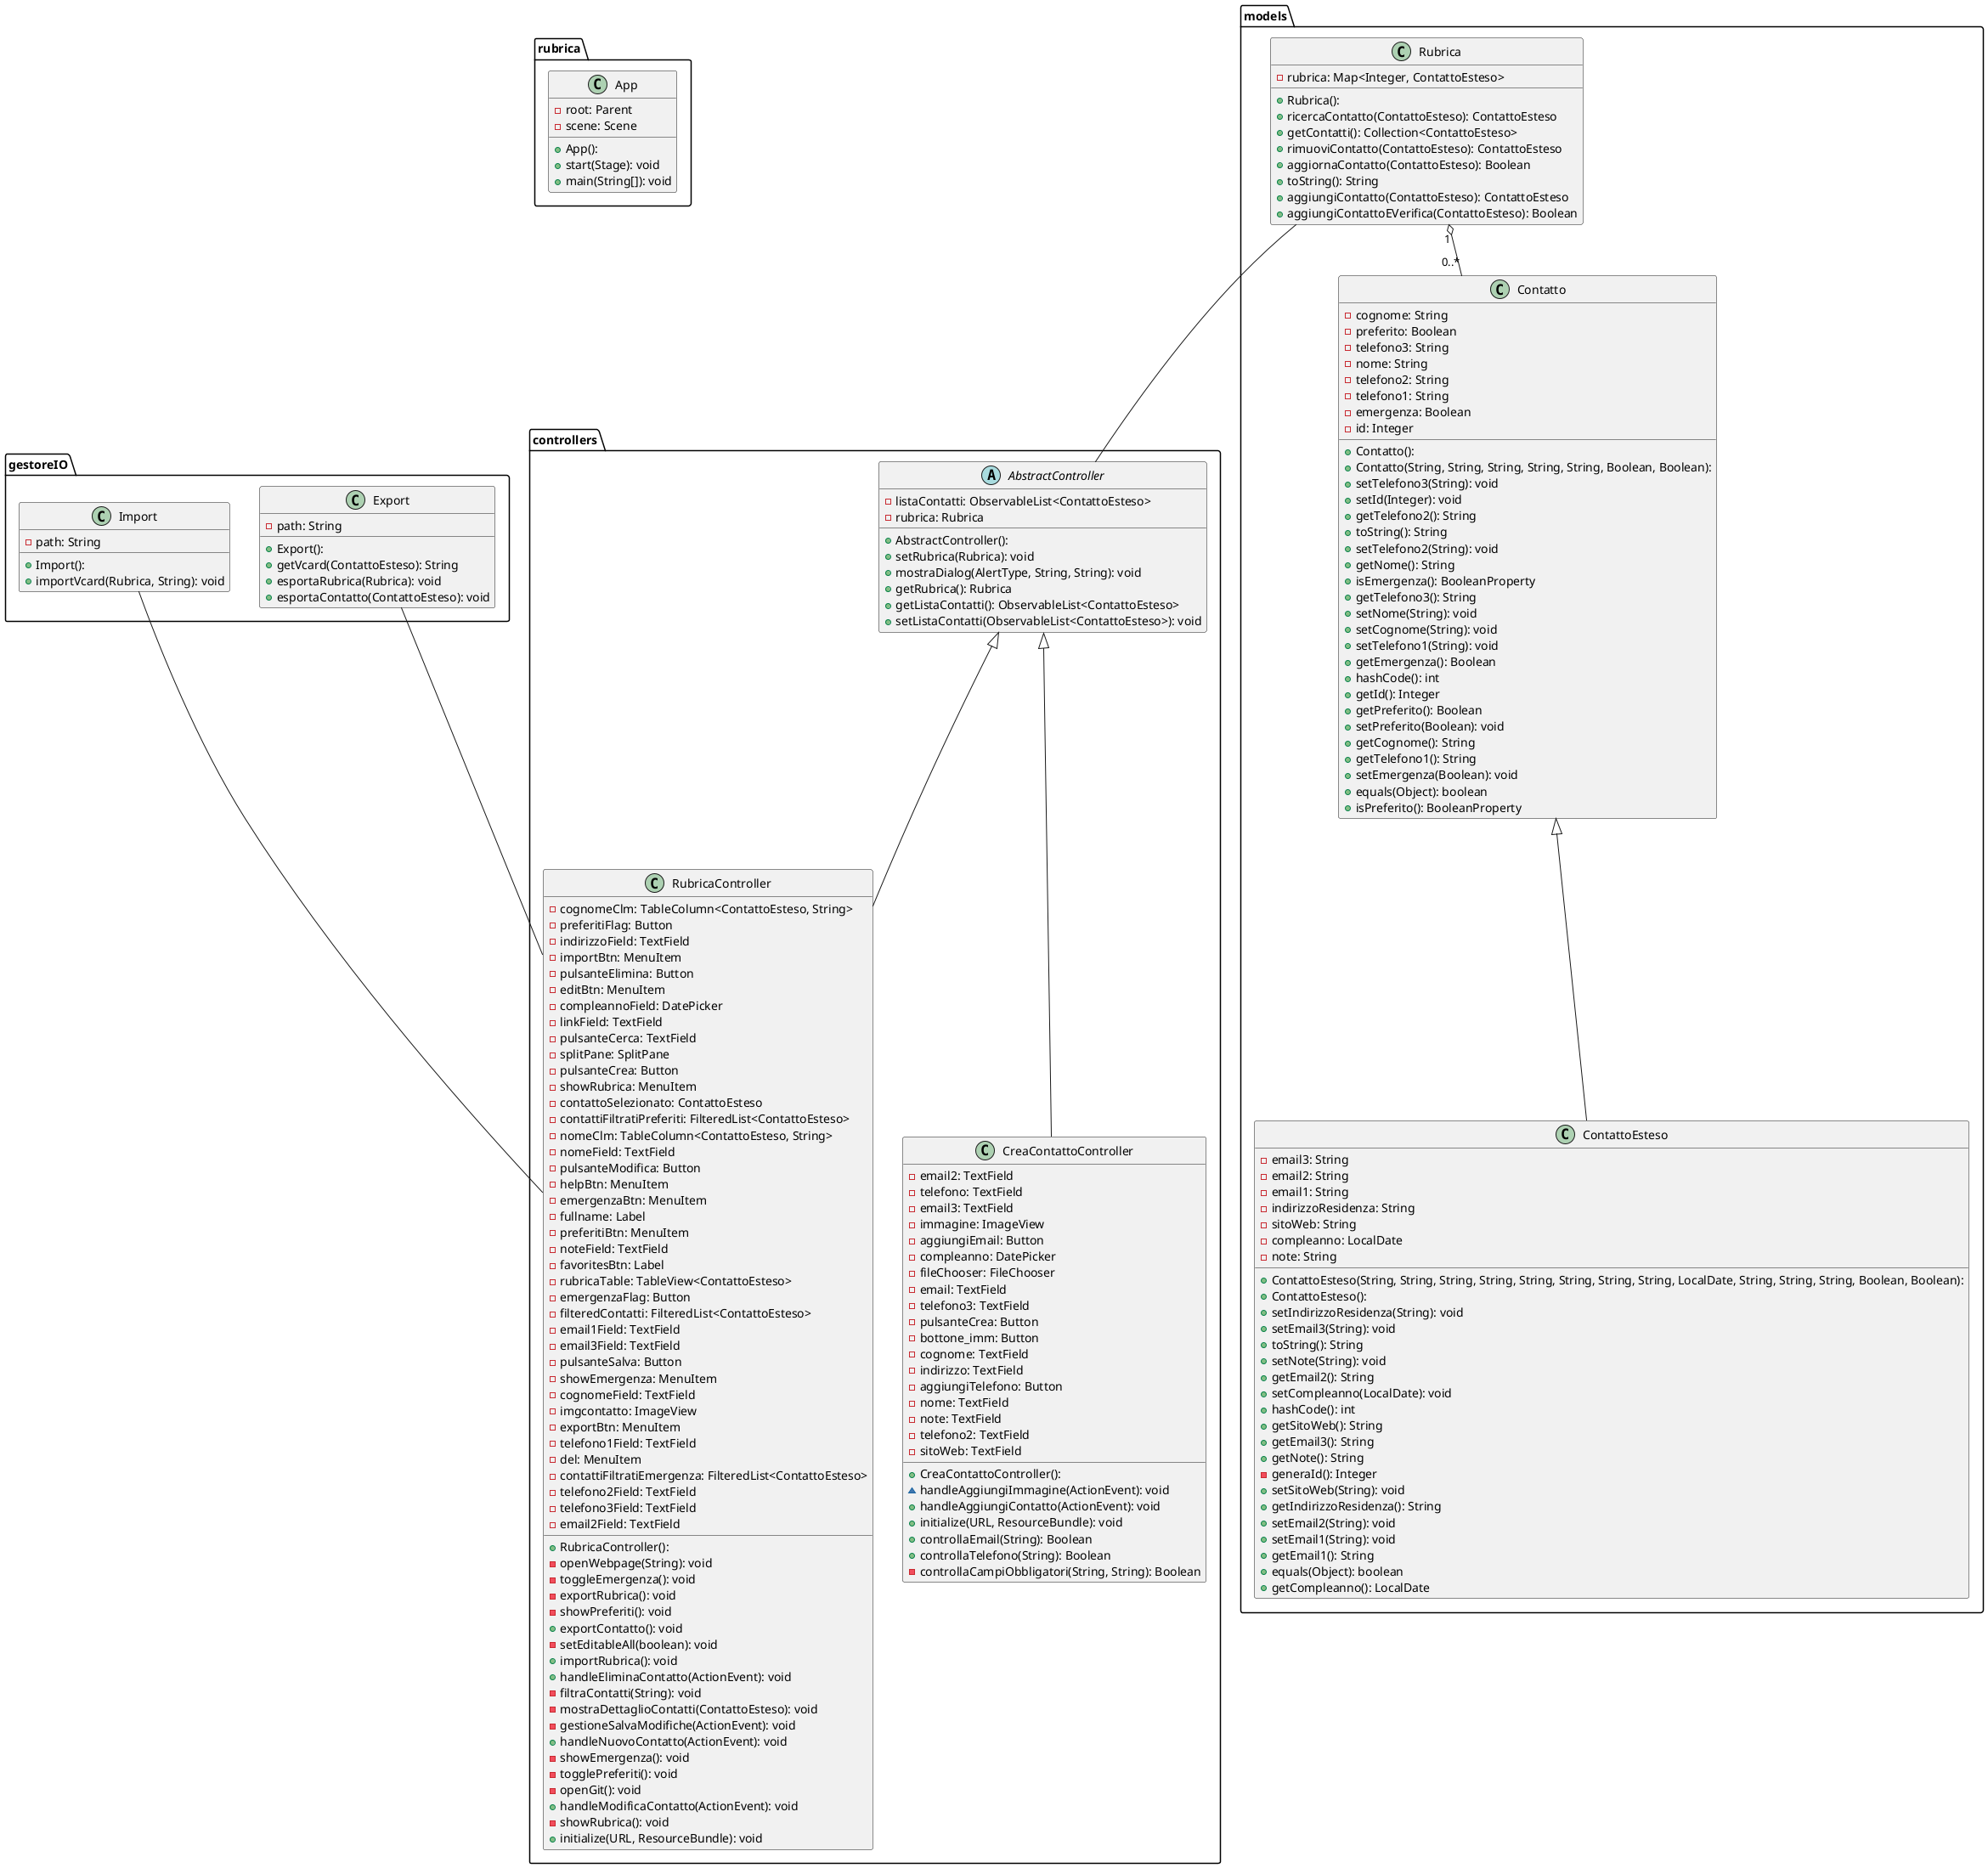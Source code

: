 @startuml

package rubrica {
class App {
  + App():
  - root: Parent
  - scene: Scene
  + start(Stage): void
  + main(String[]): void
}
}

package controllers {
 abstract class AbstractController {
  + AbstractController():
  - listaContatti: ObservableList<ContattoEsteso>
  - rubrica: Rubrica
  + setRubrica(Rubrica): void
  + mostraDialog(AlertType, String, String): void
  + getRubrica(): Rubrica
  + getListaContatti(): ObservableList<ContattoEsteso>
  + setListaContatti(ObservableList<ContattoEsteso>): void
}

class CreaContattoController {
  + CreaContattoController():
  - email2: TextField
  - telefono: TextField
  - email3: TextField
  - immagine: ImageView
  - aggiungiEmail: Button
  - compleanno: DatePicker
  - fileChooser: FileChooser
  - email: TextField
  - telefono3: TextField
  - pulsanteCrea: Button
  - bottone_imm: Button
  - cognome: TextField
  - indirizzo: TextField
  - aggiungiTelefono: Button
  - nome: TextField
  - note: TextField
  - telefono2: TextField
  - sitoWeb: TextField
  ~ handleAggiungiImmagine(ActionEvent): void
  + handleAggiungiContatto(ActionEvent): void
  + initialize(URL, ResourceBundle): void
  + controllaEmail(String): Boolean
  + controllaTelefono(String): Boolean
  - controllaCampiObbligatori(String, String): Boolean
}
class RubricaController {
  + RubricaController():
  - cognomeClm: TableColumn<ContattoEsteso, String>
  - preferitiFlag: Button
  - indirizzoField: TextField
  - importBtn: MenuItem
  - pulsanteElimina: Button
  - editBtn: MenuItem
  - compleannoField: DatePicker
  - linkField: TextField
  - pulsanteCerca: TextField
  - splitPane: SplitPane
  - pulsanteCrea: Button
  - showRubrica: MenuItem
  - contattoSelezionato: ContattoEsteso
  - contattiFiltratiPreferiti: FilteredList<ContattoEsteso>
  - nomeClm: TableColumn<ContattoEsteso, String>
  - nomeField: TextField
  - pulsanteModifica: Button
  - helpBtn: MenuItem
  - emergenzaBtn: MenuItem
  - fullname: Label
  - preferitiBtn: MenuItem
  - noteField: TextField
  - favoritesBtn: Label
  - rubricaTable: TableView<ContattoEsteso>
  - emergenzaFlag: Button
  - filteredContatti: FilteredList<ContattoEsteso>
  - email1Field: TextField
  - email3Field: TextField
  - pulsanteSalva: Button
  - showEmergenza: MenuItem
  - cognomeField: TextField
  - imgcontatto: ImageView
  - exportBtn: MenuItem
  - telefono1Field: TextField
  - del: MenuItem
  - contattiFiltratiEmergenza: FilteredList<ContattoEsteso>
  - telefono2Field: TextField
  - telefono3Field: TextField
  - email2Field: TextField
  - openWebpage(String): void
  - toggleEmergenza(): void
  - exportRubrica(): void
  - showPreferiti(): void
  + exportContatto(): void
  - setEditableAll(boolean): void
  + importRubrica(): void
  + handleEliminaContatto(ActionEvent): void
  - filtraContatti(String): void
  - mostraDettaglioContatti(ContattoEsteso): void
  - gestioneSalvaModifiche(ActionEvent): void
  + handleNuovoContatto(ActionEvent): void
  - showEmergenza(): void
  - togglePreferiti(): void
  - openGit(): void
  + handleModificaContatto(ActionEvent): void
  - showRubrica(): void
  + initialize(URL, ResourceBundle): void
}
}

package models {
class Contatto {
  + Contatto():
  + Contatto(String, String, String, String, String, Boolean, Boolean):
  - cognome: String
  - preferito: Boolean
  - telefono3: String
  - nome: String
  - telefono2: String
  - telefono1: String
  - emergenza: Boolean
  - id: Integer
  + setTelefono3(String): void
  + setId(Integer): void
  + getTelefono2(): String
  + toString(): String
  + setTelefono2(String): void
  + getNome(): String
  + isEmergenza(): BooleanProperty
  + getTelefono3(): String
  + setNome(String): void
  + setCognome(String): void
  + setTelefono1(String): void
  + getEmergenza(): Boolean
  + hashCode(): int
  + getId(): Integer
  + getPreferito(): Boolean
  + setPreferito(Boolean): void
  + getCognome(): String
  + getTelefono1(): String
  + setEmergenza(Boolean): void
  + equals(Object): boolean
  + isPreferito(): BooleanProperty
}
class ContattoEsteso {
  + ContattoEsteso(String, String, String, String, String, String, String, String, LocalDate, String, String, String, Boolean, Boolean):
  + ContattoEsteso():
  - email3: String
  - email2: String
  - email1: String
  - indirizzoResidenza: String
  - sitoWeb: String
  - compleanno: LocalDate
  - note: String
  + setIndirizzoResidenza(String): void
  + setEmail3(String): void
  + toString(): String
  + setNote(String): void
  + getEmail2(): String
  + setCompleanno(LocalDate): void
  + hashCode(): int
  + getSitoWeb(): String
  + getEmail3(): String
  + getNote(): String
  - generaId(): Integer
  + setSitoWeb(String): void
  + getIndirizzoResidenza(): String
  + setEmail2(String): void
  + setEmail1(String): void
  + getEmail1(): String
  + equals(Object): boolean
  + getCompleanno(): LocalDate
}

class Rubrica {
  + Rubrica():
  - rubrica: Map<Integer, ContattoEsteso>
  + ricercaContatto(ContattoEsteso): ContattoEsteso
  + getContatti(): Collection<ContattoEsteso>
  + rimuoviContatto(ContattoEsteso): ContattoEsteso
  + aggiornaContatto(ContattoEsteso): Boolean
  + toString(): String
  + aggiungiContatto(ContattoEsteso): ContattoEsteso
  + aggiungiContattoEVerifica(ContattoEsteso): Boolean
}
}

package gestoreIO {
class Export {
  + Export():
  - path: String
  + getVcard(ContattoEsteso): String
  + esportaRubrica(Rubrica): void
  + esportaContatto(ContattoEsteso): void

}
class Import {
  + Import():
  - path: String
  + importVcard(Rubrica, String): void
}
}

Rubrica    "1" o-- "0..*"   Contatto
Contatto     <|--           ContattoEsteso
AbstractController  <|--   RubricaController
AbstractController  <|--   CreaContattoController
Rubrica -- AbstractController
Import -- RubricaController
Export -- RubricaController
@enduml
